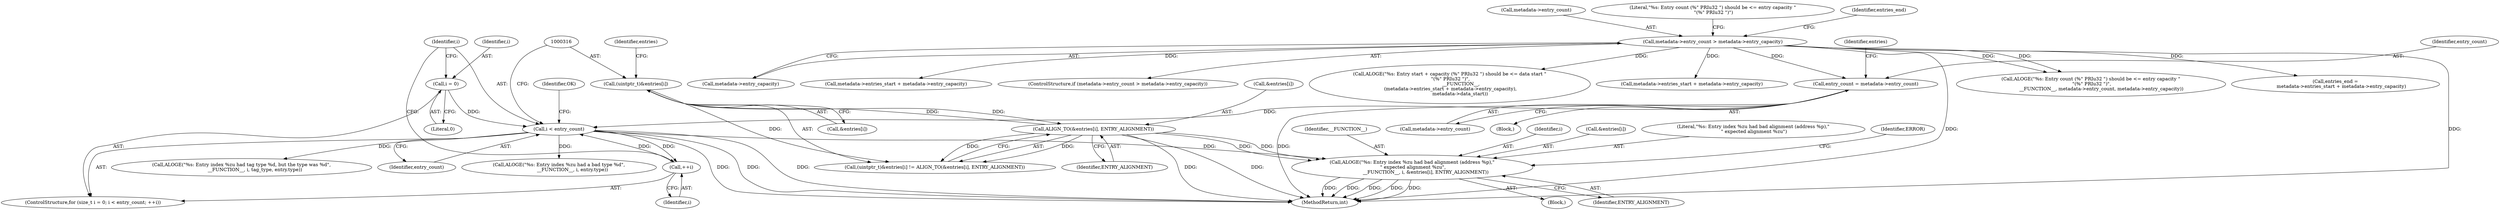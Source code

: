 digraph "0_Android_8e7a2b4d13bff03973dbad2bfb88a04296140433_0@pointer" {
"1000328" [label="(Call,ALOGE(\"%s: Entry index %zu had bad alignment (address %p),\"\n \" expected alignment %zu\",\n                  __FUNCTION__, i, &entries[i], ENTRY_ALIGNMENT))"];
"1000307" [label="(Call,i < entry_count)"];
"1000310" [label="(Call,++i)"];
"1000304" [label="(Call,i = 0)"];
"1000292" [label="(Call,entry_count = metadata->entry_count)"];
"1000196" [label="(Call,metadata->entry_count > metadata->entry_capacity)"];
"1000321" [label="(Call,ALIGN_TO(&entries[i], ENTRY_ALIGNMENT))"];
"1000315" [label="(Call,(uintptr_t)&entries[i])"];
"1000327" [label="(Block,)"];
"1000292" [label="(Call,entry_count = metadata->entry_count)"];
"1000197" [label="(Call,metadata->entry_count)"];
"1000326" [label="(Identifier,ENTRY_ALIGNMENT)"];
"1000307" [label="(Call,i < entry_count)"];
"1000196" [label="(Call,metadata->entry_count > metadata->entry_capacity)"];
"1000330" [label="(Identifier,__FUNCTION__)"];
"1000321" [label="(Call,ALIGN_TO(&entries[i], ENTRY_ALIGNMENT))"];
"1000500" [label="(Identifier,OK)"];
"1000315" [label="(Call,(uintptr_t)&entries[i])"];
"1000311" [label="(Identifier,i)"];
"1000314" [label="(Call,(uintptr_t)&entries[i] != ALIGN_TO(&entries[i], ENTRY_ALIGNMENT))"];
"1000294" [label="(Call,metadata->entry_count)"];
"1000331" [label="(Identifier,i)"];
"1000332" [label="(Call,&entries[i])"];
"1000205" [label="(Literal,\"%s: Entry count (%\" PRIu32 \") should be <= entry capacity \"\n \"(%\" PRIu32 \")\")"];
"1000204" [label="(Call,ALOGE(\"%s: Entry count (%\" PRIu32 \") should be <= entry capacity \"\n \"(%\" PRIu32 \")\",\n              __FUNCTION__, metadata->entry_count, metadata->entry_capacity))"];
"1000305" [label="(Identifier,i)"];
"1000309" [label="(Identifier,entry_count)"];
"1000108" [label="(Block,)"];
"1000308" [label="(Identifier,i)"];
"1000216" [label="(Call,entries_end =\n        metadata->entries_start + metadata->entry_capacity)"];
"1000200" [label="(Call,metadata->entry_capacity)"];
"1000501" [label="(MethodReturn,int)"];
"1000299" [label="(Identifier,entries)"];
"1000217" [label="(Identifier,entries_end)"];
"1000293" [label="(Identifier,entry_count)"];
"1000304" [label="(Call,i = 0)"];
"1000322" [label="(Call,&entries[i])"];
"1000241" [label="(Call,metadata->entries_start + metadata->entry_capacity)"];
"1000329" [label="(Literal,\"%s: Entry index %zu had bad alignment (address %p),\"\n \" expected alignment %zu\")"];
"1000338" [label="(Identifier,ERROR)"];
"1000195" [label="(ControlStructure,if (metadata->entry_count > metadata->entry_capacity))"];
"1000238" [label="(Call,ALOGE(\"%s: Entry start + capacity (%\" PRIu32 \") should be <= data start \"\n \"(%\" PRIu32 \")\",\n               __FUNCTION__,\n (metadata->entries_start + metadata->entry_capacity),\n              metadata->data_start))"];
"1000306" [label="(Literal,0)"];
"1000218" [label="(Call,metadata->entries_start + metadata->entry_capacity)"];
"1000317" [label="(Call,&entries[i])"];
"1000336" [label="(Identifier,ENTRY_ALIGNMENT)"];
"1000328" [label="(Call,ALOGE(\"%s: Entry index %zu had bad alignment (address %p),\"\n \" expected alignment %zu\",\n                  __FUNCTION__, i, &entries[i], ENTRY_ALIGNMENT))"];
"1000352" [label="(Call,ALOGE(\"%s: Entry index %zu had a bad type %d\",\n                  __FUNCTION__, i, entry.type))"];
"1000389" [label="(Call,ALOGE(\"%s: Entry index %zu had tag type %d, but the type was %d\",\n                  __FUNCTION__, i, tag_type, entry.type))"];
"1000310" [label="(Call,++i)"];
"1000302" [label="(ControlStructure,for (size_t i = 0; i < entry_count; ++i))"];
"1000324" [label="(Identifier,entries)"];
"1000328" -> "1000327"  [label="AST: "];
"1000328" -> "1000336"  [label="CFG: "];
"1000329" -> "1000328"  [label="AST: "];
"1000330" -> "1000328"  [label="AST: "];
"1000331" -> "1000328"  [label="AST: "];
"1000332" -> "1000328"  [label="AST: "];
"1000336" -> "1000328"  [label="AST: "];
"1000338" -> "1000328"  [label="CFG: "];
"1000328" -> "1000501"  [label="DDG: "];
"1000328" -> "1000501"  [label="DDG: "];
"1000328" -> "1000501"  [label="DDG: "];
"1000328" -> "1000501"  [label="DDG: "];
"1000328" -> "1000501"  [label="DDG: "];
"1000307" -> "1000328"  [label="DDG: "];
"1000321" -> "1000328"  [label="DDG: "];
"1000321" -> "1000328"  [label="DDG: "];
"1000307" -> "1000302"  [label="AST: "];
"1000307" -> "1000309"  [label="CFG: "];
"1000308" -> "1000307"  [label="AST: "];
"1000309" -> "1000307"  [label="AST: "];
"1000316" -> "1000307"  [label="CFG: "];
"1000500" -> "1000307"  [label="CFG: "];
"1000307" -> "1000501"  [label="DDG: "];
"1000307" -> "1000501"  [label="DDG: "];
"1000307" -> "1000501"  [label="DDG: "];
"1000310" -> "1000307"  [label="DDG: "];
"1000304" -> "1000307"  [label="DDG: "];
"1000292" -> "1000307"  [label="DDG: "];
"1000307" -> "1000310"  [label="DDG: "];
"1000307" -> "1000352"  [label="DDG: "];
"1000307" -> "1000389"  [label="DDG: "];
"1000310" -> "1000302"  [label="AST: "];
"1000310" -> "1000311"  [label="CFG: "];
"1000311" -> "1000310"  [label="AST: "];
"1000308" -> "1000310"  [label="CFG: "];
"1000304" -> "1000302"  [label="AST: "];
"1000304" -> "1000306"  [label="CFG: "];
"1000305" -> "1000304"  [label="AST: "];
"1000306" -> "1000304"  [label="AST: "];
"1000308" -> "1000304"  [label="CFG: "];
"1000292" -> "1000108"  [label="AST: "];
"1000292" -> "1000294"  [label="CFG: "];
"1000293" -> "1000292"  [label="AST: "];
"1000294" -> "1000292"  [label="AST: "];
"1000299" -> "1000292"  [label="CFG: "];
"1000292" -> "1000501"  [label="DDG: "];
"1000196" -> "1000292"  [label="DDG: "];
"1000196" -> "1000195"  [label="AST: "];
"1000196" -> "1000200"  [label="CFG: "];
"1000197" -> "1000196"  [label="AST: "];
"1000200" -> "1000196"  [label="AST: "];
"1000205" -> "1000196"  [label="CFG: "];
"1000217" -> "1000196"  [label="CFG: "];
"1000196" -> "1000501"  [label="DDG: "];
"1000196" -> "1000501"  [label="DDG: "];
"1000196" -> "1000204"  [label="DDG: "];
"1000196" -> "1000204"  [label="DDG: "];
"1000196" -> "1000216"  [label="DDG: "];
"1000196" -> "1000218"  [label="DDG: "];
"1000196" -> "1000238"  [label="DDG: "];
"1000196" -> "1000241"  [label="DDG: "];
"1000321" -> "1000314"  [label="AST: "];
"1000321" -> "1000326"  [label="CFG: "];
"1000322" -> "1000321"  [label="AST: "];
"1000326" -> "1000321"  [label="AST: "];
"1000314" -> "1000321"  [label="CFG: "];
"1000321" -> "1000501"  [label="DDG: "];
"1000321" -> "1000501"  [label="DDG: "];
"1000321" -> "1000315"  [label="DDG: "];
"1000321" -> "1000314"  [label="DDG: "];
"1000321" -> "1000314"  [label="DDG: "];
"1000315" -> "1000321"  [label="DDG: "];
"1000315" -> "1000314"  [label="AST: "];
"1000315" -> "1000317"  [label="CFG: "];
"1000316" -> "1000315"  [label="AST: "];
"1000317" -> "1000315"  [label="AST: "];
"1000324" -> "1000315"  [label="CFG: "];
"1000315" -> "1000314"  [label="DDG: "];
}

